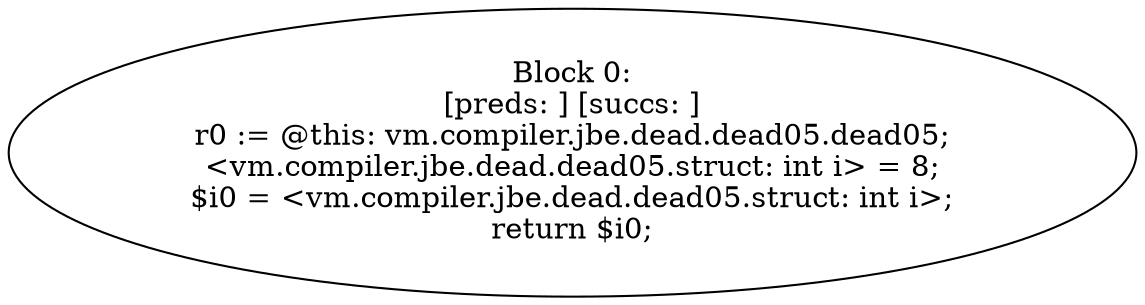 digraph "unitGraph" {
    "Block 0:
[preds: ] [succs: ]
r0 := @this: vm.compiler.jbe.dead.dead05.dead05;
<vm.compiler.jbe.dead.dead05.struct: int i> = 8;
$i0 = <vm.compiler.jbe.dead.dead05.struct: int i>;
return $i0;
"
}
